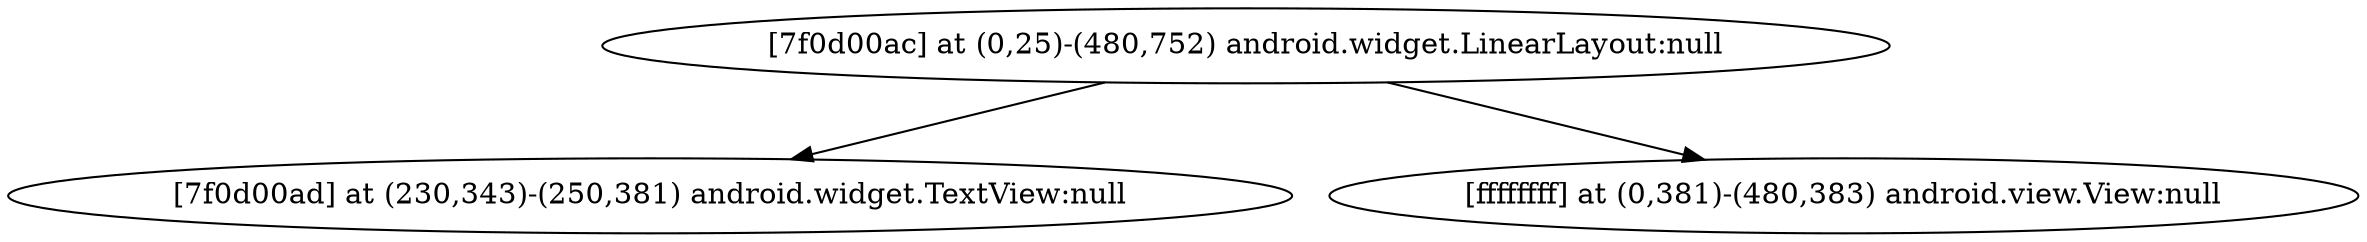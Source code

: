 strict digraph G {
  1 [ label="[7f0d00ac] at (0,25)-(480,752) android.widget.LinearLayout:null" ];
  2 [ label="[7f0d00ad] at (230,343)-(250,381) android.widget.TextView:null" ];
  3 [ label="[ffffffff] at (0,381)-(480,383) android.view.View:null" ];
  1 -> 2;
  1 -> 3;
}
